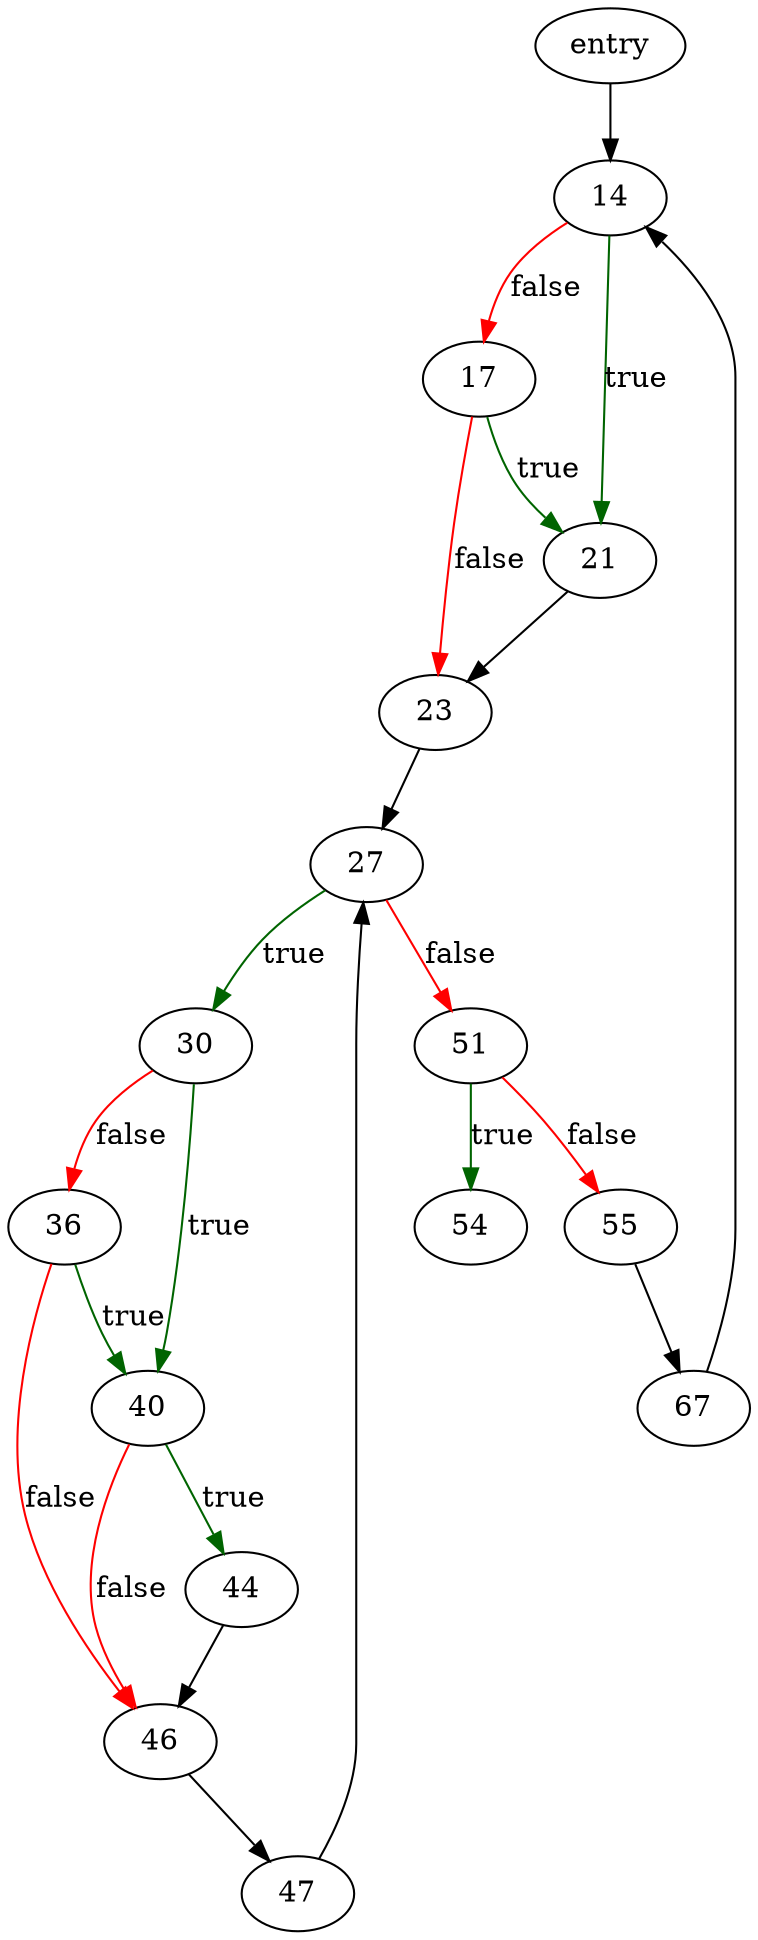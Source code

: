 digraph "destroyTable" {
	// Node definitions.
	2 [label=entry];
	14;
	17;
	21;
	23;
	27;
	30;
	36;
	40;
	44;
	46;
	47;
	51;
	54;
	55;
	67;

	// Edge definitions.
	2 -> 14;
	14 -> 17 [
		color=red
		label=false
	];
	14 -> 21 [
		color=darkgreen
		label=true
	];
	17 -> 21 [
		color=darkgreen
		label=true
	];
	17 -> 23 [
		color=red
		label=false
	];
	21 -> 23;
	23 -> 27;
	27 -> 30 [
		color=darkgreen
		label=true
	];
	27 -> 51 [
		color=red
		label=false
	];
	30 -> 36 [
		color=red
		label=false
	];
	30 -> 40 [
		color=darkgreen
		label=true
	];
	36 -> 40 [
		color=darkgreen
		label=true
	];
	36 -> 46 [
		color=red
		label=false
	];
	40 -> 44 [
		color=darkgreen
		label=true
	];
	40 -> 46 [
		color=red
		label=false
	];
	44 -> 46;
	46 -> 47;
	47 -> 27;
	51 -> 54 [
		color=darkgreen
		label=true
	];
	51 -> 55 [
		color=red
		label=false
	];
	55 -> 67;
	67 -> 14;
}